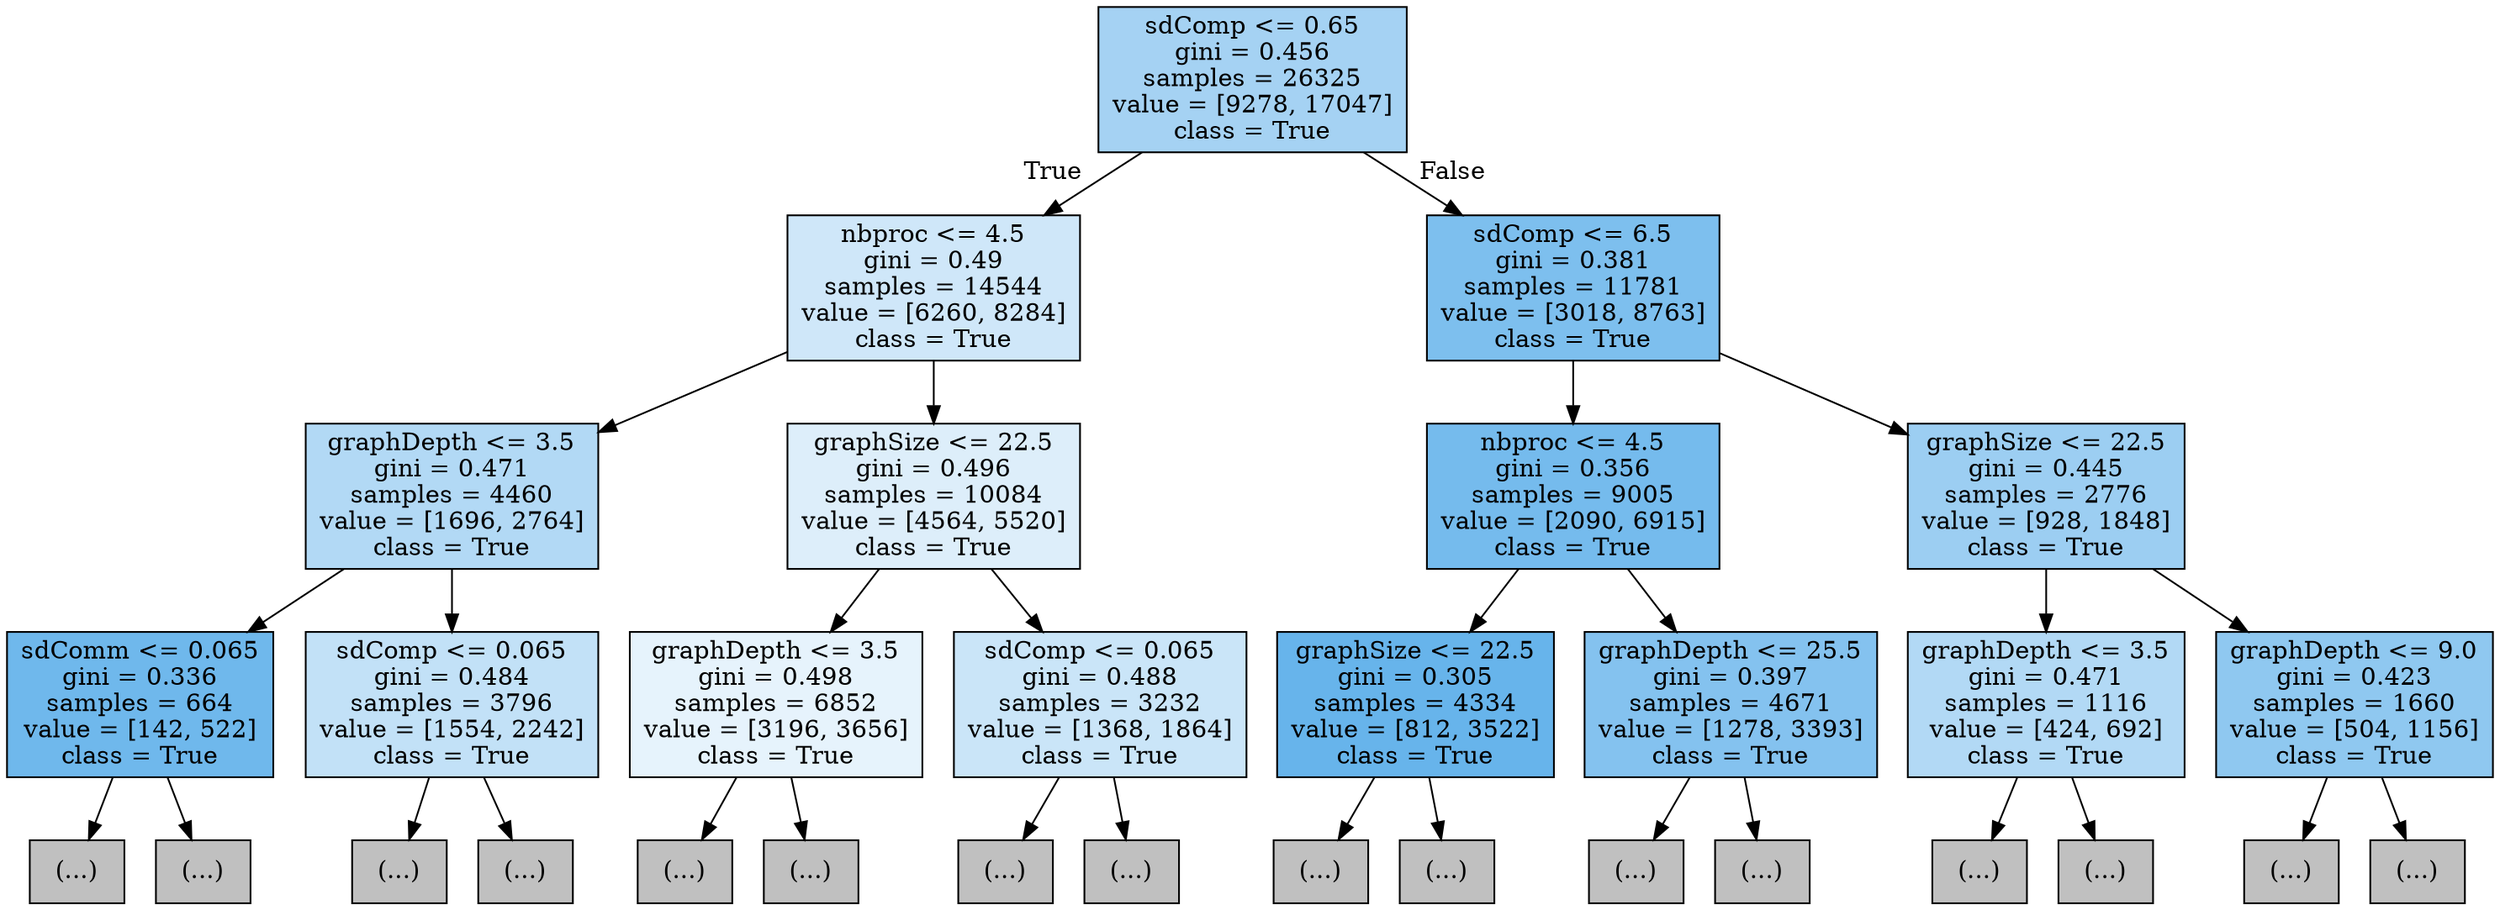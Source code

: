 digraph Tree {
node [shape=box, style="filled", color="black"] ;
0 [label="sdComp <= 0.65\ngini = 0.456\nsamples = 26325\nvalue = [9278, 17047]\nclass = True", fillcolor="#a5d2f3"] ;
1 [label="nbproc <= 4.5\ngini = 0.49\nsamples = 14544\nvalue = [6260, 8284]\nclass = True", fillcolor="#cfe7f9"] ;
0 -> 1 [labeldistance=2.5, labelangle=45, headlabel="True"] ;
2 [label="graphDepth <= 3.5\ngini = 0.471\nsamples = 4460\nvalue = [1696, 2764]\nclass = True", fillcolor="#b2d9f5"] ;
1 -> 2 ;
3 [label="sdComm <= 0.065\ngini = 0.336\nsamples = 664\nvalue = [142, 522]\nclass = True", fillcolor="#6fb8ec"] ;
2 -> 3 ;
4 [label="(...)", fillcolor="#C0C0C0"] ;
3 -> 4 ;
9 [label="(...)", fillcolor="#C0C0C0"] ;
3 -> 9 ;
14 [label="sdComp <= 0.065\ngini = 0.484\nsamples = 3796\nvalue = [1554, 2242]\nclass = True", fillcolor="#c2e1f7"] ;
2 -> 14 ;
15 [label="(...)", fillcolor="#C0C0C0"] ;
14 -> 15 ;
90 [label="(...)", fillcolor="#C0C0C0"] ;
14 -> 90 ;
199 [label="graphSize <= 22.5\ngini = 0.496\nsamples = 10084\nvalue = [4564, 5520]\nclass = True", fillcolor="#ddeefa"] ;
1 -> 199 ;
200 [label="graphDepth <= 3.5\ngini = 0.498\nsamples = 6852\nvalue = [3196, 3656]\nclass = True", fillcolor="#e6f3fc"] ;
199 -> 200 ;
201 [label="(...)", fillcolor="#C0C0C0"] ;
200 -> 201 ;
230 [label="(...)", fillcolor="#C0C0C0"] ;
200 -> 230 ;
259 [label="sdComp <= 0.065\ngini = 0.488\nsamples = 3232\nvalue = [1368, 1864]\nclass = True", fillcolor="#cae5f8"] ;
199 -> 259 ;
260 [label="(...)", fillcolor="#C0C0C0"] ;
259 -> 260 ;
321 [label="(...)", fillcolor="#C0C0C0"] ;
259 -> 321 ;
416 [label="sdComp <= 6.5\ngini = 0.381\nsamples = 11781\nvalue = [3018, 8763]\nclass = True", fillcolor="#7dbfee"] ;
0 -> 416 [labeldistance=2.5, labelangle=-45, headlabel="False"] ;
417 [label="nbproc <= 4.5\ngini = 0.356\nsamples = 9005\nvalue = [2090, 6915]\nclass = True", fillcolor="#75bbed"] ;
416 -> 417 ;
418 [label="graphSize <= 22.5\ngini = 0.305\nsamples = 4334\nvalue = [812, 3522]\nclass = True", fillcolor="#67b4eb"] ;
417 -> 418 ;
419 [label="(...)", fillcolor="#C0C0C0"] ;
418 -> 419 ;
448 [label="(...)", fillcolor="#C0C0C0"] ;
418 -> 448 ;
533 [label="graphDepth <= 25.5\ngini = 0.397\nsamples = 4671\nvalue = [1278, 3393]\nclass = True", fillcolor="#84c2ef"] ;
417 -> 533 ;
534 [label="(...)", fillcolor="#C0C0C0"] ;
533 -> 534 ;
641 [label="(...)", fillcolor="#C0C0C0"] ;
533 -> 641 ;
654 [label="graphSize <= 22.5\ngini = 0.445\nsamples = 2776\nvalue = [928, 1848]\nclass = True", fillcolor="#9ccef2"] ;
416 -> 654 ;
655 [label="graphDepth <= 3.5\ngini = 0.471\nsamples = 1116\nvalue = [424, 692]\nclass = True", fillcolor="#b2d9f5"] ;
654 -> 655 ;
656 [label="(...)", fillcolor="#C0C0C0"] ;
655 -> 656 ;
667 [label="(...)", fillcolor="#C0C0C0"] ;
655 -> 667 ;
678 [label="graphDepth <= 9.0\ngini = 0.423\nsamples = 1660\nvalue = [504, 1156]\nclass = True", fillcolor="#8fc8f0"] ;
654 -> 678 ;
679 [label="(...)", fillcolor="#C0C0C0"] ;
678 -> 679 ;
696 [label="(...)", fillcolor="#C0C0C0"] ;
678 -> 696 ;
}